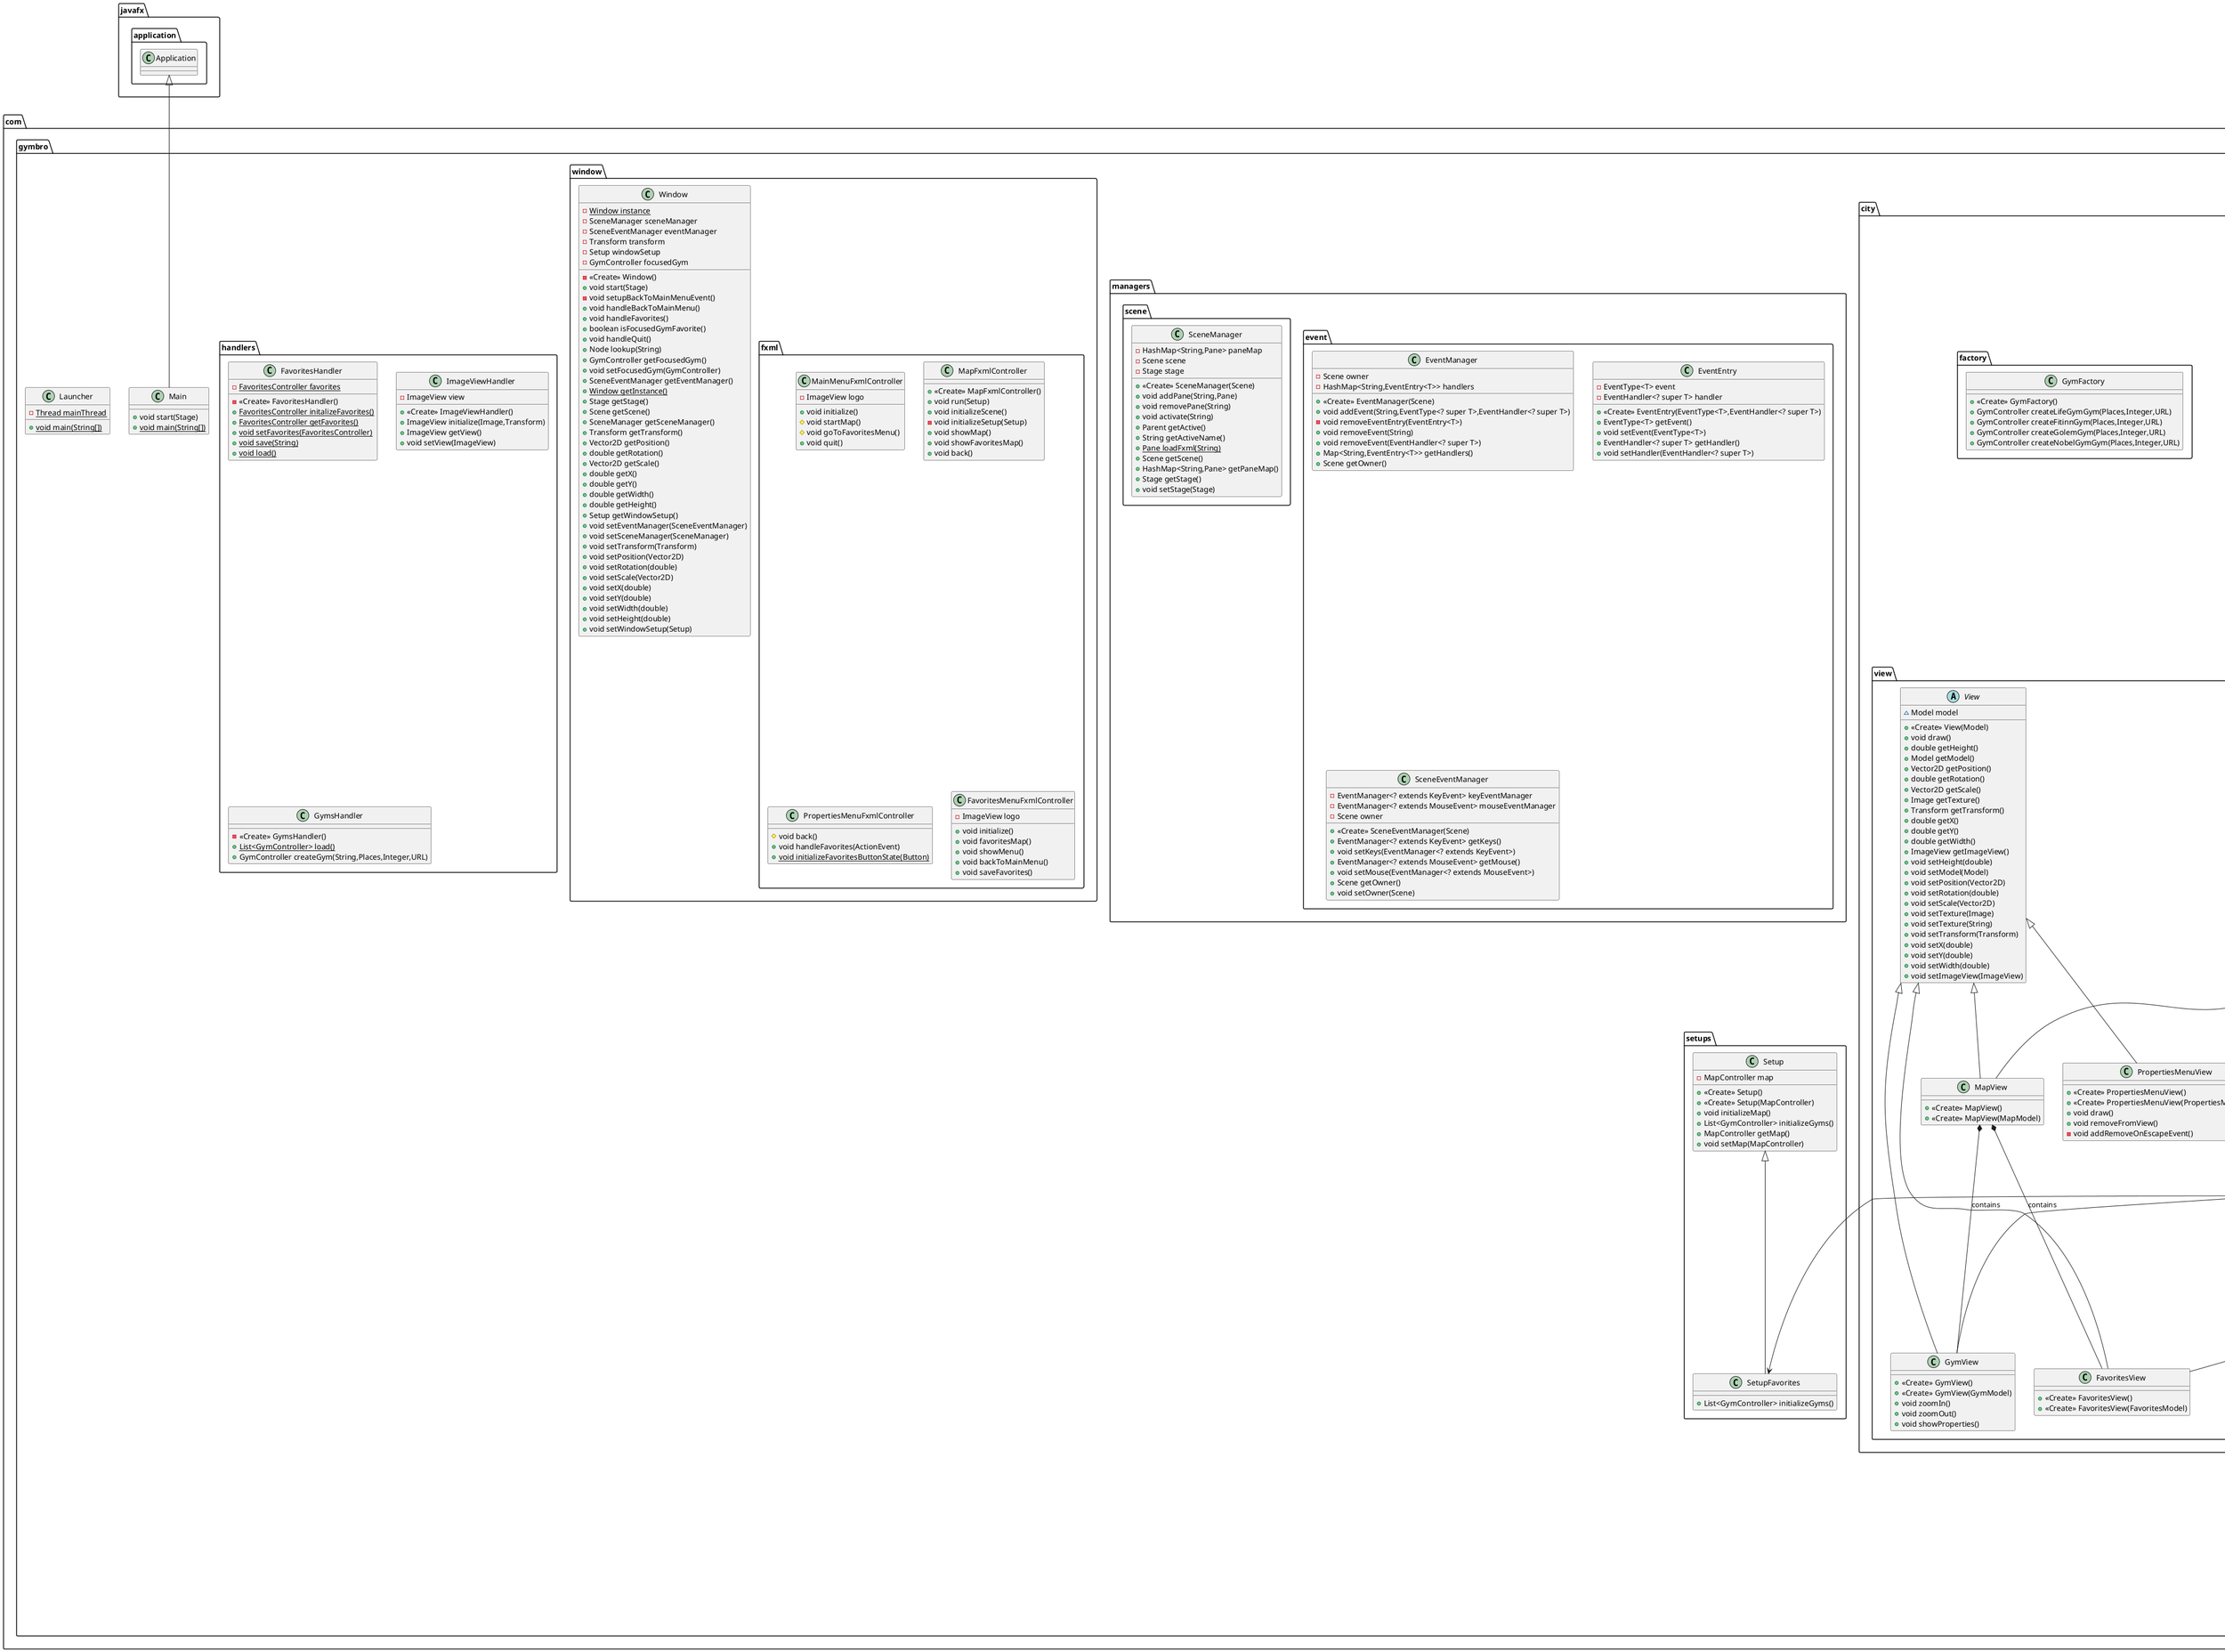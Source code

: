@startuml
interface com.gymbro.file.Serialization {
~ String addStringProperty(String,String,int,boolean,boolean)
~ String addIntProperty(String,int,int,boolean,boolean)
~ String addFloatProperty(String,float,int,boolean,boolean)
~ String addDoubleProperty(String,double,int,boolean,boolean)
~ String addBooleanProperty(String,boolean,int,boolean,boolean)
~ String beginObjectProperty(String,int)
~ String endObjectProperty(int)
~ String addTabs(int)
~ String addEnding(boolean,boolean)
~ String serialize(int)
}
class com.gymbro.city.controller.MapController {
+ <<Create>> MapController(MapModel,MapView)
+ void draw()
+ void calculatePath(GymController,Vector2D)
+ List<GymController> getGyms()
+ void setGyms(List<GymController>)
}
class com.gymbro.Main {
+ void start(Stage)
+ {static} void main(String[])
}
class com.gymbro.managers.event.EventManager {
- Scene owner
- HashMap<String,EventEntry<T>> handlers
+ <<Create>> EventManager(Scene)
+ void addEvent(String,EventType<? super T>,EventHandler<? super T>)
- void removeEventEntry(EventEntry<T>)
+ void removeEvent(String)
+ void removeEvent(EventHandler<? super T>)
+ Map<String,EventEntry<T>> getHandlers()
+ Scene getOwner()
}
class com.gymbro.utils.Transform {
- Vector2D position
- double rotation
- Vector2D scale
+ <<Create>> Transform(Vector2D)
+ <<Create>> Transform()
+ <<Create>> Transform(Vector2D,double,Vector2D)
+ Transform copy()
+ String toString()
+ Vector2D getPosition()
+ void setPosition(Vector2D)
+ double getRotation()
+ void setRotation(double)
+ Vector2D getScale()
+ void setScale(Vector2D)
+ String serialize(int)
+ {static} Transform deserialize()
}
class com.gymbro.city.model.GymModel {
- PropertiesMenuController propertiesMenu
+ <<Create>> GymModel()
+ <<Create>> GymModel(Transform,Image)
+ <<Create>> GymModel(Transform,int,String)
+ String serialize(int)
+ {static} Property deserialize()
+ PropertiesMenuController getPropertiesMenu()
+ void setPropertiesMenu(PropertiesMenuController)
+ boolean equals(Object)
+ int hashCode()
}
class com.gymbro.city.builder.FavoritesBuilder {
+ <<Create>> FavoritesBuilder()
+ <<Create>> FavoritesBuilder(FavoritesModel)
+ FavoritesBuilder addGym(GymController)
+ FavoritesController build()
+ FavoritesBuilder addController(Controller)
+ FavoritesBuilder addModel(Model)
+ FavoritesBuilder addView(View)
+ FavoritesBuilder addTransform(Transform)
+ FavoritesBuilder addTexture(Image)
+ FavoritesBuilder addTexture(String)
+ FavoritesController getController()
+ FavoritesModel getModel()
+ FavoritesView getView()
}
class com.gymbro.utils.UnknownGymException {
+ <<Create>> UnknownGymException(String)
}
class com.gymbro.city.controller.FavoritesController {
+ <<Create>> FavoritesController(FavoritesModel)
+ <<Create>> FavoritesController(FavoritesModel,FavoritesView)
+ GymController findGym(GymController)
}
class com.gymbro.city.view.MapView {
+ <<Create>> MapView()
+ <<Create>> MapView(MapModel)
}
class com.gymbro.city.view.PropertiesMenuView {
+ <<Create>> PropertiesMenuView()
+ <<Create>> PropertiesMenuView(PropertiesMenuModel)
+ void draw()
+ void removeFromView()
- void addRemoveOnEscapeEvent()
}
class com.gymbro.setups.SetupFavorites {
+ List<GymController> initializeGyms()
}
class com.gymbro.city.view.GymView {
+ <<Create>> GymView()
+ <<Create>> GymView(GymModel)
+ void zoomIn()
+ void zoomOut()
+ void showProperties()
}
class com.gymbro.city.controller.GymController {
+ <<Create>> GymController(GymModel)
+ <<Create>> GymController(GymModel,GymView)
+ void makeClickable()
+ void makeHoverable()
+ void makeInteractive()
- void handleClick(MouseEvent)
- void handleStartHover(MouseEvent)
- void handleEndHover(MouseEvent)
}
class com.gymbro.city.factory.GymFactory {
+ <<Create>> GymFactory()
+ GymController createLifeGymGym(Places,Integer,URL)
+ GymController createFitinnGym(Places,Integer,URL)
+ GymController createGolemGym(Places,Integer,URL)
+ GymController createNobelGymGym(Places,Integer,URL)
}
abstract class com.gymbro.city.model.Model {
~ ImageView imageView
~ Transform transform
~ Image texture
# <<Create>> Model()
# <<Create>> Model(Transform,Image)
# <<Create>> Model(Transform,String)
+ double getHeight()
+ ImageView getImageView()
+ Vector2D getPosition()
+ double getRotation()
+ Vector2D getScale()
+ Image getTexture()
+ Transform getTransform()
+ double getX()
+ double getY()
+ double getWidth()
+ void setHeight(double)
+ void setImageView(ImageView)
+ void setPosition(Vector2D)
+ void setRotation(double)
+ void setScale(Vector2D)
+ void setTexture(Image)
+ void setTexture(String)
+ void setTransform(Transform)
+ void setX(double)
+ void setY(double)
+ void setWidth(double)
}
class com.gymbro.utils.Constants {
+ {static} int SCREEN_WIDTH
+ {static} int SCREEN_HEIGHT
+ {static} String SCREEN_TITLE
+ {static} boolean SCREEN_RESIZABLE
+ {static} double LABEL_LAYOUT_X
+ {static} double LABEL_LAYOUT_Y
+ {static} Font LABEL_FONT_TYPE
+ {static} String ID_GYM_MENU_PANE
+ {static} String ID_MAP_PANE
+ {static} String ID_MAIN_MENU_PANE
+ {static} String ID_PROPERTY_REMOVE_ON_ESCAPE_EVENT
+ {static} String ID_BACK_TO_MAIN_MENU_EVENT
+ {static} String ID_FAVORITES_MENU_PANE
+ {static} double MOUSE_OFFSET_X
+ {static} double MOUSE_OFFSET_Y
+ {static} int BUTTON_OFFSET_X
+ {static} int BUTTON_OFFSET_Y
+ {static} int BUTTON_SPACING_HZ
+ {static} int BUTTON_SPACING_VT
+ {static} int BUTTON_HEIGHT
+ {static} int BUTTON_WIDTH
+ {static} int TAB_WIDTH
+ {static} int TAB_HEIGHT
+ {static} int TAB_OFFSET_X
+ {static} int TAB_OFFSET_Y
+ {static} int TAB_HORIZONTAL_SPACING
- <<Create>> Constants()
}
enum com.gymbro.utils.Places {
+  DUBRAVKA
+  LAMAC
+  DEVIN
+  KARLOVA_VES
+  DEVINSKA_NOVA_VES
+  ZAHORSKA_BYSTRICA
+  STARE_MESTO
+  NOVE_MESTO
+  RACA
+  VAJNORY
+  PETRZALKA
+  RUZINOV
+  VRAKUNA
+  PODUNAJSKE_BISKUPICE
+  JAROVCE
+  RUSOVCE
+  CUNOVO
- String label
- Vector2D position
~ <<Create>> Places(String,Vector2D)
+ String getLabel()
+ Vector2D getPosition()
+ String toString()
}
class com.gymbro.city.controller.PropertiesMenuController {
+ <<Create>> PropertiesMenuController(PropertiesMenuModel)
+ <<Create>> PropertiesMenuController(PropertiesMenuModel,PropertiesMenuView)
+ ArrayList<Property> getProperties()
+ void setProperties(ArrayList<Property>)
+ GymController getOwner()
+ void setOwner(GymController)
}
class com.gymbro.managers.event.EventEntry {
- EventType<T> event
- EventHandler<? super T> handler
+ <<Create>> EventEntry(EventType<T>,EventHandler<? super T>)
+ EventType<T> getEvent()
+ void setEvent(EventType<T>)
+ EventHandler<? super T> getHandler()
+ void setHandler(EventHandler<? super T>)
}
class com.gymbro.managers.scene.SceneManager {
- HashMap<String,Pane> paneMap
- Scene scene
- Stage stage
+ <<Create>> SceneManager(Scene)
+ void addPane(String,Pane)
+ void removePane(String)
+ void activate(String)
+ Parent getActive()
+ String getActiveName()
+ {static} Pane loadFxml(String)
+ Scene getScene()
+ HashMap<String,Pane> getPaneMap()
+ Stage getStage()
+ void setStage(Stage)
}
class com.gymbro.window.fxml.MainMenuFxmlController {
- ImageView logo
+ void initialize()
# void startMap()
# void goToFavoritesMenu()
+ void quit()
}
class com.gymbro.city.model.MapModel {
- ArrayList<GymController> gyms
+ <<Create>> MapModel()
+ <<Create>> MapModel(ArrayList<GymController>,Transform,Image)
+ <<Create>> MapModel(List<GymController>,Transform,String)
+ String serialize(int)
+ {static} Property deserialize()
+ List<GymController> getGyms()
+ void setGyms(ArrayList<GymController>)
}
class com.gymbro.window.Window {
- {static} Window instance
- SceneManager sceneManager
- SceneEventManager eventManager
- Transform transform
- Setup windowSetup
- GymController focusedGym
- <<Create>> Window()
+ void start(Stage)
- void setupBackToMainMenuEvent()
+ void handleBackToMainMenu()
+ void handleFavorites()
+ boolean isFocusedGymFavorite()
+ void handleQuit()
+ Node lookup(String)
+ GymController getFocusedGym()
+ void setFocusedGym(GymController)
+ SceneEventManager getEventManager()
+ {static} Window getInstance()
+ Stage getStage()
+ Scene getScene()
+ SceneManager getSceneManager()
+ Transform getTransform()
+ Vector2D getPosition()
+ double getRotation()
+ Vector2D getScale()
+ double getX()
+ double getY()
+ double getWidth()
+ double getHeight()
+ Setup getWindowSetup()
+ void setEventManager(SceneEventManager)
+ void setSceneManager(SceneManager)
+ void setTransform(Transform)
+ void setPosition(Vector2D)
+ void setRotation(double)
+ void setScale(Vector2D)
+ void setX(double)
+ void setY(double)
+ void setWidth(double)
+ void setHeight(double)
+ void setWindowSetup(Setup)
}
class com.gymbro.utils.Property {
- String name
- Object value
+ <<Create>> Property()
+ <<Create>> Property(String,Object)
+ String getName()
+ void setName(String)
+ Object getValue()
+ void setValue(Object)
+ String serialize(int)
+ {static} Property deserialize()
+ String toString()
}
class com.gymbro.utils.WriteFileException {
+ <<Create>> WriteFileException(String)
}
class com.gymbro.city.view.FavoritesView {
+ <<Create>> FavoritesView()
+ <<Create>> FavoritesView(FavoritesModel)
}
class com.gymbro.file.Parser {
- {static} int offset
- {static} int line
- {static} byte[] bytes
- <<Create>> Parser()
+ {static} byte[] getBytes()
+ {static} void openFile(String)
+ {static} void openFilePath(String,String)
+ {static} byte[] readAllBytes(InputStream)
+ {static} void skipWhitespace()
+ {static} char peek()
+ {static} char advance()
+ {static} void consume(char)
+ {static} boolean atEnd()
+ {static} int parseInt()
+ {static} double parseDouble()
+ {static} float parseFloat()
+ {static} String parseString()
+ {static} boolean parseBoolean()
- {static} boolean isDigit(char)
+ {static} void consumeBeginObjectProperty(String)
+ {static} void consumeEndObjectProperty()
+ {static} String consumeStringProperty(String)
+ {static} int consumeIntProperty(String)
+ {static} double consumeDoubleProperty(String)
+ {static} float consumeFloatProperty(String)
+ {static} boolean consumeBooleanProperty(String)
- {static} void consumeProperty(String)
- {static} void checkString(String)
- {static} void consumeBoolean(boolean)
+ {static} FavoritesController parseFavorites()
+ {static} GymController parseGymModel()
+ {static} Property parseProperty()
- {static} Object findPlace(String)
}
class com.gymbro.utils.Vector2D {
- double x
- double y
+ <<Create>> Vector2D(double,double)
+ <<Create>> Vector2D()
+ Vector2D add(Vector2D)
+ Vector2D subtract(Vector2D)
+ Vector2D multiply(Vector2D)
+ Vector2D divide(Vector2D)
+ Vector2D copy()
+ double getX()
+ void setX(double)
+ double getY()
+ void setY(double)
+ String serialize(int)
+ {static} Vector2D deserialize()
+ boolean equals(Object)
+ int hashCode()
}
class com.gymbro.managers.event.SceneEventManager {
- EventManager<? extends KeyEvent> keyEventManager
- EventManager<? extends MouseEvent> mouseEventManager
- Scene owner
+ <<Create>> SceneEventManager(Scene)
+ EventManager<? extends KeyEvent> getKeys()
+ void setKeys(EventManager<? extends KeyEvent>)
+ EventManager<? extends MouseEvent> getMouse()
+ void setMouse(EventManager<? extends MouseEvent>)
+ Scene getOwner()
+ void setOwner(Scene)
}
class com.gymbro.window.fxml.MapFxmlController {
+ <<Create>> MapFxmlController()
+ void run(Setup)
+ void initializeScene()
- void initializeSetup(Setup)
+ void showMap()
+ void showFavoritesMap()
+ void back()
}
abstract class com.gymbro.city.controller.Controller {
- Model model
- View view
# <<Create>> Controller(Model,View)
+ void draw()
+ double getHeight()
+ ImageView getImageView()
+ Model getModel()
+ Vector2D getPosition()
+ double getRotation()
+ Vector2D getScale()
+ Image getTexture()
+ Transform getTransform()
+ View getView()
+ double getX()
+ double getY()
+ double getWidth()
+ void setHeight(double)
+ void setImageView(ImageView)
+ void setModel(Model)
+ void setPosition(Vector2D)
+ void setRotation(double)
+ void setScale(Vector2D)
+ void setTexture(Image)
+ void setTexture(String)
+ void setTransform(Transform)
+ void setView(View)
+ void setX(double)
+ void setY(double)
+ void setWidth(double)
}
abstract class com.gymbro.city.view.View {
~ Model model
+ <<Create>> View(Model)
+ void draw()
+ double getHeight()
+ Model getModel()
+ Vector2D getPosition()
+ double getRotation()
+ Vector2D getScale()
+ Image getTexture()
+ Transform getTransform()
+ double getX()
+ double getY()
+ double getWidth()
+ ImageView getImageView()
+ void setHeight(double)
+ void setModel(Model)
+ void setPosition(Vector2D)
+ void setRotation(double)
+ void setScale(Vector2D)
+ void setTexture(Image)
+ void setTexture(String)
+ void setTransform(Transform)
+ void setX(double)
+ void setY(double)
+ void setWidth(double)
+ void setImageView(ImageView)
}
class com.gymbro.window.fxml.PropertiesMenuFxmlController {
# void back()
+ void handleFavorites(ActionEvent)
+ {static} void initializeFavoritesButtonState(Button)
}
class com.gymbro.setups.Setup {
- MapController map
+ <<Create>> Setup()
+ <<Create>> Setup(MapController)
+ void initializeMap()
+ List<GymController> initializeGyms()
+ MapController getMap()
+ void setMap(MapController)
}
class com.gymbro.handlers.FavoritesHandler {
- {static} FavoritesController favorites
- <<Create>> FavoritesHandler()
+ {static} FavoritesController initalizeFavorites()
+ {static} FavoritesController getFavorites()
+ {static} void setFavorites(FavoritesController)
+ {static} void save(String)
+ {static} void load()
}
class com.gymbro.Launcher {
- {static} Thread mainThread
+ {static} void main(String[])
}
class com.gymbro.city.builder.PropertiesMenuBuilder {
+ <<Create>> PropertiesMenuBuilder()
+ <<Create>> PropertiesMenuBuilder(PropertiesMenuModel)
+ PropertiesMenuBuilder addProperties(ArrayList<Property>)
+ PropertiesMenuBuilder addProperty(Property)
+ PropertiesMenuBuilder addOwner(GymController)
+ PropertiesMenuController build()
+ PropertiesMenuBuilder addController(Controller)
+ PropertiesMenuBuilder addModel(Model)
+ PropertiesMenuBuilder addView(View)
+ PropertiesMenuBuilder addTransform(Transform)
+ PropertiesMenuBuilder addTexture(Image)
+ PropertiesMenuBuilder addTexture(String)
+ PropertiesMenuController getController()
+ PropertiesMenuModel getModel()
+ PropertiesMenuView getView()
}
class com.gymbro.handlers.ImageViewHandler {
- ImageView view
+ <<Create>> ImageViewHandler()
+ ImageView initialize(Image,Transform)
+ ImageView getView()
+ void setView(ImageView)
}
class com.gymbro.city.model.FavoritesModel {
- ArrayList<GymController> favorites
+ <<Create>> FavoritesModel()
+ <<Create>> FavoritesModel(Transform,Image)
+ <<Create>> FavoritesModel(Transform,String)
+ <<Create>> FavoritesModel(Transform,Image,ArrayList<GymController>)
+ <<Create>> FavoritesModel(Transform,String,ArrayList<GymController>)
+ String serialize(int)
+ {static} FavoritesModel deserialize()
+ ArrayList<GymController> getFavorites()
+ void setFavorites(ArrayList<GymController>)
}
class com.gymbro.city.model.PropertiesMenuModel {
- ArrayList<Property> properties
- GymController owner
+ <<Create>> PropertiesMenuModel()
+ <<Create>> PropertiesMenuModel(ArrayList<Property>,Transform,Image,GymController)
+ <<Create>> PropertiesMenuModel(ArrayList<Property>,Transform,String,GymController)
+ String serialize(int)
+ {static} PropertiesMenuModel deserialize()
+ ArrayList<Property> getProperties()
+ void setProperties(ArrayList<Property>)
+ GymController getOwner()
+ void setOwner(GymController)
+ boolean equals(Object)
+ int hashCode()
}
class com.gymbro.city.builder.GymBuilder {
+ <<Create>> GymBuilder()
+ <<Create>> GymBuilder(GymModel)
+ GymBuilder addPropertiesMenu(PropertiesMenuController)
+ GymBuilder makeClickable()
+ GymBuilder makeHoverable()
+ GymBuilder makeInteractive()
+ GymController build()
+ GymBuilder addController(Controller)
+ GymBuilder addModel(Model)
+ GymBuilder addView(View)
+ GymBuilder addTransform(Transform)
+ GymBuilder addTexture(Image)
+ GymBuilder addTexture(String)
+ GymController getController()
+ GymModel getModel()
+ GymView getView()
}
class com.gymbro.city.builder.TransformBuilder {
- Transform transform
+ <<Create>> TransformBuilder()
+ <<Create>> TransformBuilder(Vector2D)
+ <<Create>> TransformBuilder(Vector2D,double,Vector2D)
+ <<Create>> TransformBuilder(Transform)
+ Transform build()
+ TransformBuilder addPosition(Vector2D)
+ TransformBuilder addRotation(double)
+ TransformBuilder addScale(Vector2D)
+ TransformBuilder addPositionX(double)
+ TransformBuilder addPositionY(double)
+ TransformBuilder addScaleX(double)
+ TransformBuilder addScaleY(double)
+ Transform getTransform()
+ void setTransform(Transform)
}
abstract class com.gymbro.city.builder.BuilderMVC {
- Controller controller
- Model model
- View view
+ <<Create>> BuilderMVC(Model,View,Controller)
+ Controller build()
+ BuilderMVC addController(Controller)
+ BuilderMVC addModel(Model)
+ BuilderMVC addView(View)
+ BuilderMVC addTransform(Transform)
+ BuilderMVC addTexture(Image)
+ BuilderMVC addTexture(String)
+ Controller getController()
+ void setController(Controller)
+ Model getModel()
+ void setModel(Model)
+ View getView()
+ void setView(View)
}
class com.gymbro.handlers.GymsHandler {
- <<Create>> GymsHandler()
+ {static} List<GymController> load()
+ GymController createGym(String,Places,Integer,URL)
}
class com.gymbro.utils.FileNameException {
+ <<Create>> FileNameException(String)
}
class com.gymbro.city.builder.MapBuilder {
+ <<Create>> MapBuilder()
+ <<Create>> MapBuilder(MapModel)
+ MapBuilder addGyms(List<GymController>)
+ MapController build()
+ MapBuilder addController(Controller)
+ MapBuilder addModel(Model)
+ MapBuilder addView(View)
+ MapBuilder addTransform(Transform)
+ MapBuilder addTexture(Image)
+ MapBuilder addTexture(String)
+ MapController getController()
+ MapModel getModel()
+ MapView getView()
}
class com.gymbro.window.fxml.FavoritesMenuFxmlController {
- ImageView logo
+ void initialize()
+ void favoritesMap()
+ void showMenu()
+ void backToMainMenu()
+ void saveFavorites()
}


com.gymbro.city.controller.Controller <|-- com.gymbro.city.controller.MapController
com.gymbro.city.controller.Controller <|-- com.gymbro.city.controller.FavoritesController
com.gymbro.city.controller.Controller <|-- com.gymbro.city.controller.GymController
com.gymbro.city.controller.Controller <|-- com.gymbro.city.controller.PropertiesMenuController

com.gymbro.city.builder.BuilderMVC <|-- com.gymbro.city.builder.FavoritesBuilder
com.gymbro.city.builder.BuilderMVC <|-- com.gymbro.city.builder.GymBuilder
com.gymbro.city.builder.BuilderMVC <|-- com.gymbro.city.builder.MapBuilder
com.gymbro.city.builder.BuilderMVC <|-- com.gymbro.city.builder.PropertiesMenuBuilder

com.gymbro.city.view.View <|-- com.gymbro.city.view.MapView
com.gymbro.city.view.View <|-- com.gymbro.city.view.FavoritesView
com.gymbro.city.view.View <|-- com.gymbro.city.view.GymView
com.gymbro.city.view.View <|-- com.gymbro.city.view.PropertiesMenuView

com.gymbro.setups.Setup <|-- com.gymbro.setups.SetupFavorites

javafx.application.Application <|-- com.gymbro.Main

com.gymbro.file.Serialization <|.. com.gymbro.utils.Transform
com.gymbro.file.Serialization <|.. com.gymbro.city.model.Model
com.gymbro.file.Serialization <|.. com.gymbro.utils.Property
com.gymbro.file.Serialization <|.. com.gymbro.utils.Vector2D

com.gymbro.city.model.Model <|-- com.gymbro.city.model.GymModel
com.gymbro.city.model.Model <|-- com.gymbro.city.model.MapModel
com.gymbro.city.model.Model <|-- com.gymbro.city.model.FavoritesModel
com.gymbro.city.model.Model <|-- com.gymbro.city.model.PropertiesMenuModel

com.gymbro.utils.Exception <|-- com.gymbro.utils.FileNameException
com.gymbro.utils.RuntimeException <|-- com.gymbro.utils.UnknownGymException
com.gymbro.utils.RuntimeException <|-- com.gymbro.utils.WriteFileException

com.gymbro.city.builder.PropertiesMenuBuilder *-- com.gymbro.city.view.PropertiesMenuView
com.gymbro.city.builder.MapBuilder *-- com.gymbro.city.view.MapView
com.gymbro.city.builder.FavoritesBuilder *-- com.gymbro.city.view.FavoritesView
com.gymbro.city.builder.GymBuilder *-- com.gymbro.city.view.GymView

com.gymbro.city.controller.MapController o-- com.gymbro.city.model.MapModel
com.gymbro.city.controller.FavoritesController o-- com.gymbro.city.model.FavoritesModel
com.gymbro.city.controller.GymController o-- com.gymbro.city.model.GymModel
com.gymbro.city.controller.PropertiesMenuController o-- com.gymbro.city.model.PropertiesMenuModel

com.gymbro.city.view.MapView *-- com.gymbro.city.view.GymView : contains
com.gymbro.city.view.MapView *-- com.gymbro.city.view.FavoritesView : contains

com.gymbro.city.model.GymModel --> com.gymbro.setups.SetupFavorites
com.gymbro.city.model.GymModel o-- com.gymbro.utils.Vector2D : position
com.gymbro.city.model.GymModel *-- com.gymbro.utils.Property : properties

com.gymbro.city.model.MapModel *-- com.gymbro.utils.Vector2D
@enduml